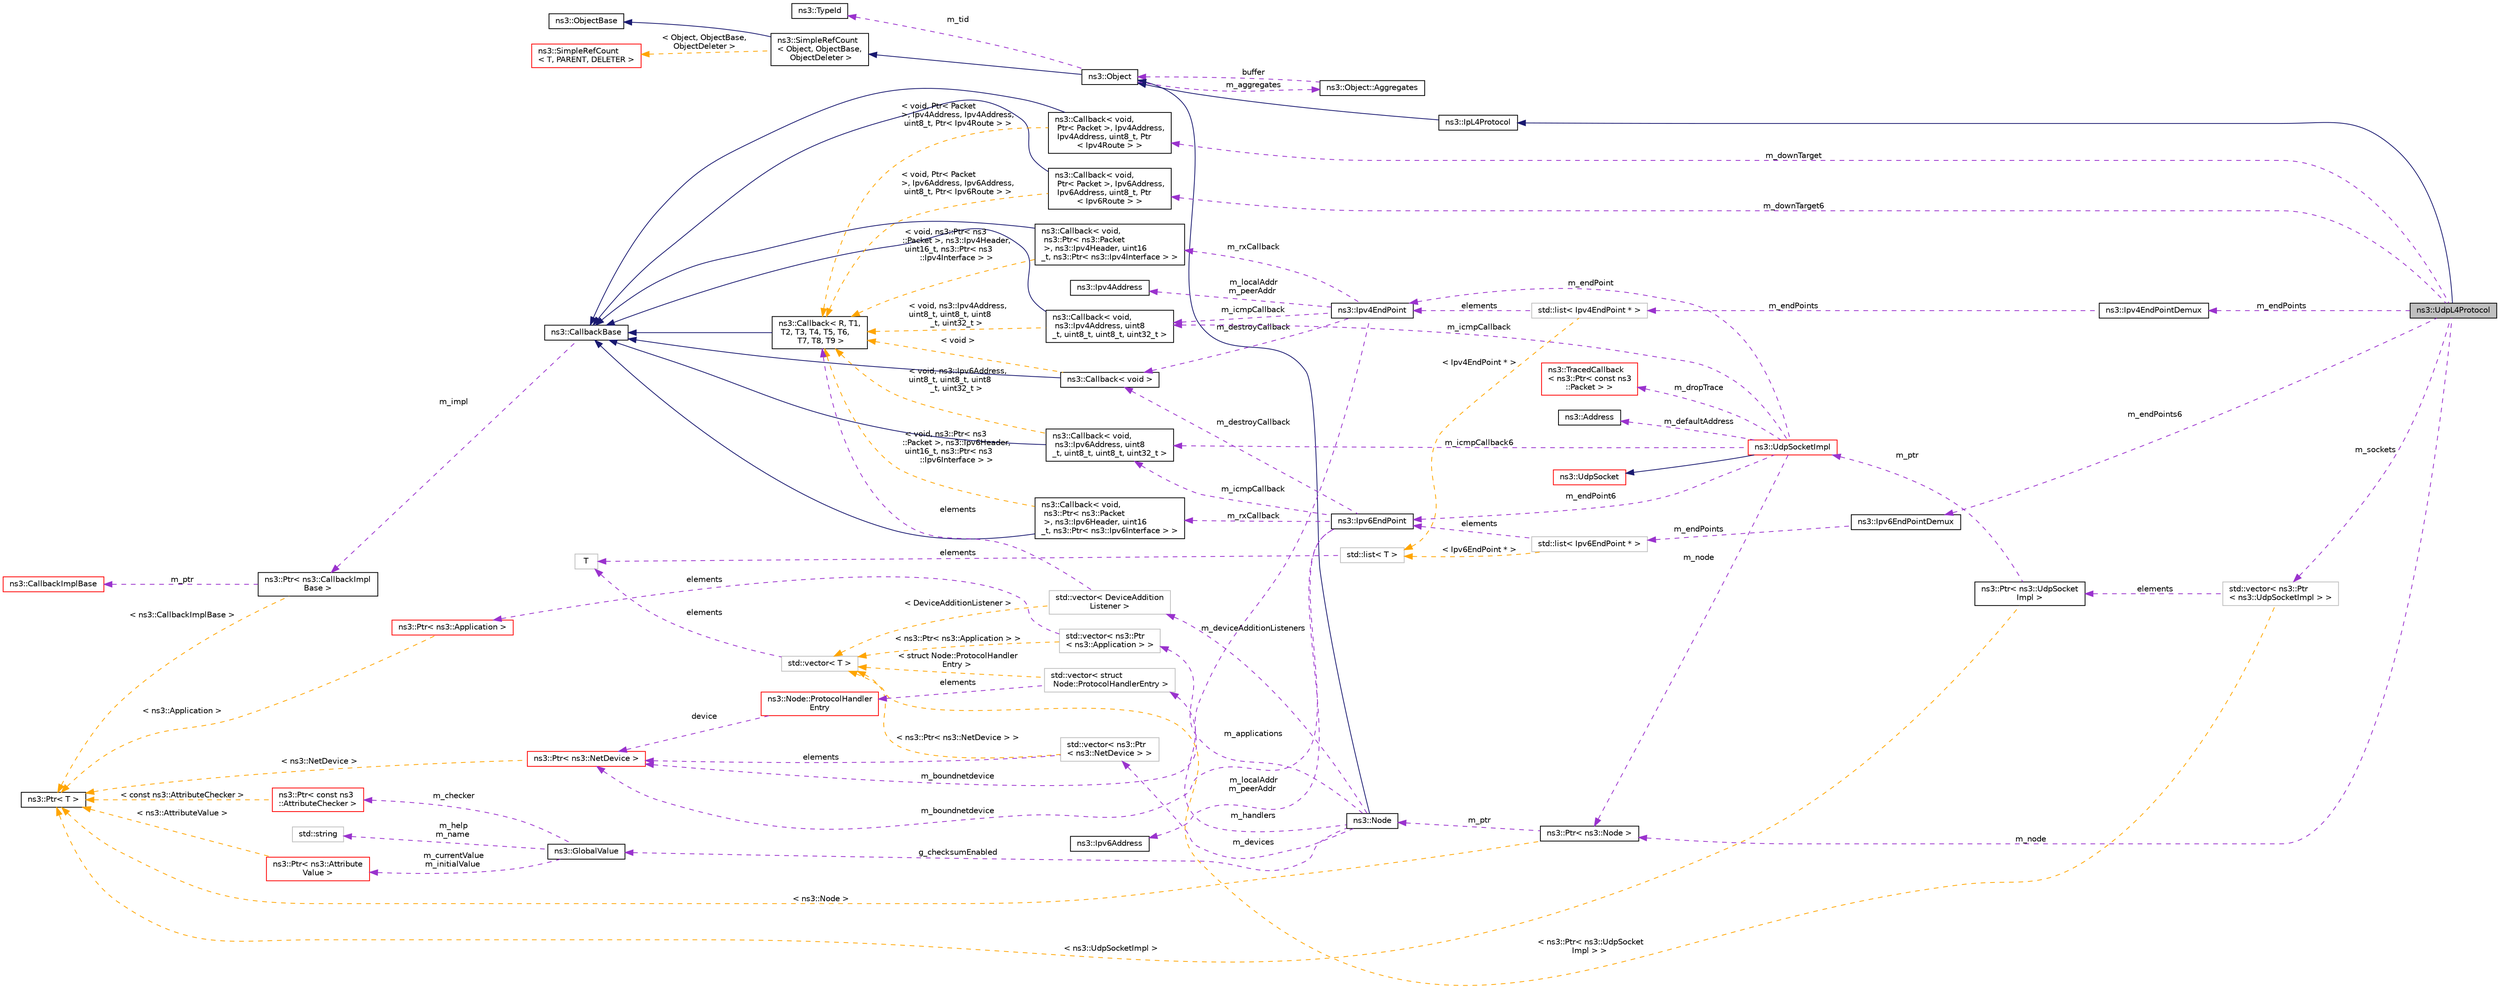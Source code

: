 digraph "ns3::UdpL4Protocol"
{
 // LATEX_PDF_SIZE
  edge [fontname="Helvetica",fontsize="10",labelfontname="Helvetica",labelfontsize="10"];
  node [fontname="Helvetica",fontsize="10",shape=record];
  rankdir="LR";
  Node1 [label="ns3::UdpL4Protocol",height=0.2,width=0.4,color="black", fillcolor="grey75", style="filled", fontcolor="black",tooltip="Implementation of the UDP protocol."];
  Node2 -> Node1 [dir="back",color="midnightblue",fontsize="10",style="solid",fontname="Helvetica"];
  Node2 [label="ns3::IpL4Protocol",height=0.2,width=0.4,color="black", fillcolor="white", style="filled",URL="$classns3_1_1_ip_l4_protocol.html",tooltip="L4 Protocol abstract base class."];
  Node3 -> Node2 [dir="back",color="midnightblue",fontsize="10",style="solid",fontname="Helvetica"];
  Node3 [label="ns3::Object",height=0.2,width=0.4,color="black", fillcolor="white", style="filled",URL="$classns3_1_1_object.html",tooltip="A base class which provides memory management and object aggregation."];
  Node4 -> Node3 [dir="back",color="midnightblue",fontsize="10",style="solid",fontname="Helvetica"];
  Node4 [label="ns3::SimpleRefCount\l\< Object, ObjectBase,\l ObjectDeleter \>",height=0.2,width=0.4,color="black", fillcolor="white", style="filled",URL="$classns3_1_1_simple_ref_count.html",tooltip=" "];
  Node5 -> Node4 [dir="back",color="midnightblue",fontsize="10",style="solid",fontname="Helvetica"];
  Node5 [label="ns3::ObjectBase",height=0.2,width=0.4,color="black", fillcolor="white", style="filled",URL="$classns3_1_1_object_base.html",tooltip="Anchor the ns-3 type and attribute system."];
  Node6 -> Node4 [dir="back",color="orange",fontsize="10",style="dashed",label=" \< Object, ObjectBase,\l ObjectDeleter \>" ,fontname="Helvetica"];
  Node6 [label="ns3::SimpleRefCount\l\< T, PARENT, DELETER \>",height=0.2,width=0.4,color="red", fillcolor="white", style="filled",URL="$classns3_1_1_simple_ref_count.html",tooltip="A template-based reference counting class."];
  Node8 -> Node3 [dir="back",color="darkorchid3",fontsize="10",style="dashed",label=" m_tid" ,fontname="Helvetica"];
  Node8 [label="ns3::TypeId",height=0.2,width=0.4,color="black", fillcolor="white", style="filled",URL="$classns3_1_1_type_id.html",tooltip="a unique identifier for an interface."];
  Node9 -> Node3 [dir="back",color="darkorchid3",fontsize="10",style="dashed",label=" m_aggregates" ,fontname="Helvetica"];
  Node9 [label="ns3::Object::Aggregates",height=0.2,width=0.4,color="black", fillcolor="white", style="filled",URL="$structns3_1_1_object_1_1_aggregates.html",tooltip="The list of Objects aggregated to this one."];
  Node3 -> Node9 [dir="back",color="darkorchid3",fontsize="10",style="dashed",label=" buffer" ,fontname="Helvetica"];
  Node10 -> Node1 [dir="back",color="darkorchid3",fontsize="10",style="dashed",label=" m_endPoints6" ,fontname="Helvetica"];
  Node10 [label="ns3::Ipv6EndPointDemux",height=0.2,width=0.4,color="black", fillcolor="white", style="filled",URL="$classns3_1_1_ipv6_end_point_demux.html",tooltip="Demultiplexer for end points."];
  Node11 -> Node10 [dir="back",color="darkorchid3",fontsize="10",style="dashed",label=" m_endPoints" ,fontname="Helvetica"];
  Node11 [label="std::list\< Ipv6EndPoint * \>",height=0.2,width=0.4,color="grey75", fillcolor="white", style="filled",tooltip=" "];
  Node12 -> Node11 [dir="back",color="darkorchid3",fontsize="10",style="dashed",label=" elements" ,fontname="Helvetica"];
  Node12 [label="ns3::Ipv6EndPoint",height=0.2,width=0.4,color="black", fillcolor="white", style="filled",URL="$classns3_1_1_ipv6_end_point.html",tooltip="A representation of an IPv6 endpoint/connection."];
  Node13 -> Node12 [dir="back",color="darkorchid3",fontsize="10",style="dashed",label=" m_rxCallback" ,fontname="Helvetica"];
  Node13 [label="ns3::Callback\< void,\l ns3::Ptr\< ns3::Packet\l \>, ns3::Ipv6Header, uint16\l_t, ns3::Ptr\< ns3::Ipv6Interface \> \>",height=0.2,width=0.4,color="black", fillcolor="white", style="filled",URL="$classns3_1_1_callback.html",tooltip=" "];
  Node14 -> Node13 [dir="back",color="midnightblue",fontsize="10",style="solid",fontname="Helvetica"];
  Node14 [label="ns3::CallbackBase",height=0.2,width=0.4,color="black", fillcolor="white", style="filled",URL="$classns3_1_1_callback_base.html",tooltip="Base class for Callback class."];
  Node15 -> Node14 [dir="back",color="darkorchid3",fontsize="10",style="dashed",label=" m_impl" ,fontname="Helvetica"];
  Node15 [label="ns3::Ptr\< ns3::CallbackImpl\lBase \>",height=0.2,width=0.4,color="black", fillcolor="white", style="filled",URL="$classns3_1_1_ptr.html",tooltip=" "];
  Node16 -> Node15 [dir="back",color="darkorchid3",fontsize="10",style="dashed",label=" m_ptr" ,fontname="Helvetica"];
  Node16 [label="ns3::CallbackImplBase",height=0.2,width=0.4,color="red", fillcolor="white", style="filled",URL="$classns3_1_1_callback_impl_base.html",tooltip="Abstract base class for CallbackImpl Provides reference counting and equality test."];
  Node18 -> Node15 [dir="back",color="orange",fontsize="10",style="dashed",label=" \< ns3::CallbackImplBase \>" ,fontname="Helvetica"];
  Node18 [label="ns3::Ptr\< T \>",height=0.2,width=0.4,color="black", fillcolor="white", style="filled",URL="$classns3_1_1_ptr.html",tooltip="Smart pointer class similar to boost::intrusive_ptr."];
  Node19 -> Node13 [dir="back",color="orange",fontsize="10",style="dashed",label=" \< void, ns3::Ptr\< ns3\l::Packet \>, ns3::Ipv6Header,\l uint16_t, ns3::Ptr\< ns3\l::Ipv6Interface \> \>" ,fontname="Helvetica"];
  Node19 [label="ns3::Callback\< R, T1,\l T2, T3, T4, T5, T6,\l T7, T8, T9 \>",height=0.2,width=0.4,color="black", fillcolor="white", style="filled",URL="$classns3_1_1_callback.html",tooltip="Callback template class."];
  Node14 -> Node19 [dir="back",color="midnightblue",fontsize="10",style="solid",fontname="Helvetica"];
  Node20 -> Node12 [dir="back",color="darkorchid3",fontsize="10",style="dashed",label=" m_boundnetdevice" ,fontname="Helvetica"];
  Node20 [label="ns3::Ptr\< ns3::NetDevice \>",height=0.2,width=0.4,color="red", fillcolor="white", style="filled",URL="$classns3_1_1_ptr.html",tooltip=" "];
  Node18 -> Node20 [dir="back",color="orange",fontsize="10",style="dashed",label=" \< ns3::NetDevice \>" ,fontname="Helvetica"];
  Node22 -> Node12 [dir="back",color="darkorchid3",fontsize="10",style="dashed",label=" m_localAddr\nm_peerAddr" ,fontname="Helvetica"];
  Node22 [label="ns3::Ipv6Address",height=0.2,width=0.4,color="black", fillcolor="white", style="filled",URL="$classns3_1_1_ipv6_address.html",tooltip="Describes an IPv6 address."];
  Node23 -> Node12 [dir="back",color="darkorchid3",fontsize="10",style="dashed",label=" m_destroyCallback" ,fontname="Helvetica"];
  Node23 [label="ns3::Callback\< void \>",height=0.2,width=0.4,color="black", fillcolor="white", style="filled",URL="$classns3_1_1_callback.html",tooltip=" "];
  Node14 -> Node23 [dir="back",color="midnightblue",fontsize="10",style="solid",fontname="Helvetica"];
  Node19 -> Node23 [dir="back",color="orange",fontsize="10",style="dashed",label=" \< void \>" ,fontname="Helvetica"];
  Node24 -> Node12 [dir="back",color="darkorchid3",fontsize="10",style="dashed",label=" m_icmpCallback" ,fontname="Helvetica"];
  Node24 [label="ns3::Callback\< void,\l ns3::Ipv6Address, uint8\l_t, uint8_t, uint8_t, uint32_t \>",height=0.2,width=0.4,color="black", fillcolor="white", style="filled",URL="$classns3_1_1_callback.html",tooltip=" "];
  Node14 -> Node24 [dir="back",color="midnightblue",fontsize="10",style="solid",fontname="Helvetica"];
  Node19 -> Node24 [dir="back",color="orange",fontsize="10",style="dashed",label=" \< void, ns3::Ipv6Address,\l uint8_t, uint8_t, uint8\l_t, uint32_t \>" ,fontname="Helvetica"];
  Node25 -> Node11 [dir="back",color="orange",fontsize="10",style="dashed",label=" \< Ipv6EndPoint * \>" ,fontname="Helvetica"];
  Node25 [label="std::list\< T \>",height=0.2,width=0.4,color="grey75", fillcolor="white", style="filled",tooltip=" "];
  Node26 -> Node25 [dir="back",color="darkorchid3",fontsize="10",style="dashed",label=" elements" ,fontname="Helvetica"];
  Node26 [label="T",height=0.2,width=0.4,color="grey75", fillcolor="white", style="filled",tooltip=" "];
  Node27 -> Node1 [dir="back",color="darkorchid3",fontsize="10",style="dashed",label=" m_downTarget6" ,fontname="Helvetica"];
  Node27 [label="ns3::Callback\< void,\l Ptr\< Packet \>, Ipv6Address,\l Ipv6Address, uint8_t, Ptr\l\< Ipv6Route \> \>",height=0.2,width=0.4,color="black", fillcolor="white", style="filled",URL="$classns3_1_1_callback.html",tooltip=" "];
  Node14 -> Node27 [dir="back",color="midnightblue",fontsize="10",style="solid",fontname="Helvetica"];
  Node19 -> Node27 [dir="back",color="orange",fontsize="10",style="dashed",label=" \< void, Ptr\< Packet\l \>, Ipv6Address, Ipv6Address,\l uint8_t, Ptr\< Ipv6Route \> \>" ,fontname="Helvetica"];
  Node28 -> Node1 [dir="back",color="darkorchid3",fontsize="10",style="dashed",label=" m_node" ,fontname="Helvetica"];
  Node28 [label="ns3::Ptr\< ns3::Node \>",height=0.2,width=0.4,color="black", fillcolor="white", style="filled",URL="$classns3_1_1_ptr.html",tooltip=" "];
  Node29 -> Node28 [dir="back",color="darkorchid3",fontsize="10",style="dashed",label=" m_ptr" ,fontname="Helvetica"];
  Node29 [label="ns3::Node",height=0.2,width=0.4,color="black", fillcolor="white", style="filled",URL="$classns3_1_1_node.html",tooltip="A network Node."];
  Node3 -> Node29 [dir="back",color="midnightblue",fontsize="10",style="solid",fontname="Helvetica"];
  Node30 -> Node29 [dir="back",color="darkorchid3",fontsize="10",style="dashed",label=" m_applications" ,fontname="Helvetica"];
  Node30 [label="std::vector\< ns3::Ptr\l\< ns3::Application \> \>",height=0.2,width=0.4,color="grey75", fillcolor="white", style="filled",tooltip=" "];
  Node31 -> Node30 [dir="back",color="darkorchid3",fontsize="10",style="dashed",label=" elements" ,fontname="Helvetica"];
  Node31 [label="ns3::Ptr\< ns3::Application \>",height=0.2,width=0.4,color="red", fillcolor="white", style="filled",URL="$classns3_1_1_ptr.html",tooltip=" "];
  Node18 -> Node31 [dir="back",color="orange",fontsize="10",style="dashed",label=" \< ns3::Application \>" ,fontname="Helvetica"];
  Node40 -> Node30 [dir="back",color="orange",fontsize="10",style="dashed",label=" \< ns3::Ptr\< ns3::Application \> \>" ,fontname="Helvetica"];
  Node40 [label="std::vector\< T \>",height=0.2,width=0.4,color="grey75", fillcolor="white", style="filled",tooltip=" "];
  Node26 -> Node40 [dir="back",color="darkorchid3",fontsize="10",style="dashed",label=" elements" ,fontname="Helvetica"];
  Node41 -> Node29 [dir="back",color="darkorchid3",fontsize="10",style="dashed",label=" m_devices" ,fontname="Helvetica"];
  Node41 [label="std::vector\< ns3::Ptr\l\< ns3::NetDevice \> \>",height=0.2,width=0.4,color="grey75", fillcolor="white", style="filled",tooltip=" "];
  Node20 -> Node41 [dir="back",color="darkorchid3",fontsize="10",style="dashed",label=" elements" ,fontname="Helvetica"];
  Node40 -> Node41 [dir="back",color="orange",fontsize="10",style="dashed",label=" \< ns3::Ptr\< ns3::NetDevice \> \>" ,fontname="Helvetica"];
  Node42 -> Node29 [dir="back",color="darkorchid3",fontsize="10",style="dashed",label=" g_checksumEnabled" ,fontname="Helvetica"];
  Node42 [label="ns3::GlobalValue",height=0.2,width=0.4,color="black", fillcolor="white", style="filled",URL="$classns3_1_1_global_value.html",tooltip="Hold a so-called 'global value'."];
  Node43 -> Node42 [dir="back",color="darkorchid3",fontsize="10",style="dashed",label=" m_currentValue\nm_initialValue" ,fontname="Helvetica"];
  Node43 [label="ns3::Ptr\< ns3::Attribute\lValue \>",height=0.2,width=0.4,color="red", fillcolor="white", style="filled",URL="$classns3_1_1_ptr.html",tooltip=" "];
  Node18 -> Node43 [dir="back",color="orange",fontsize="10",style="dashed",label=" \< ns3::AttributeValue \>" ,fontname="Helvetica"];
  Node46 -> Node42 [dir="back",color="darkorchid3",fontsize="10",style="dashed",label=" m_help\nm_name" ,fontname="Helvetica"];
  Node46 [label="std::string",height=0.2,width=0.4,color="grey75", fillcolor="white", style="filled",tooltip=" "];
  Node48 -> Node42 [dir="back",color="darkorchid3",fontsize="10",style="dashed",label=" m_checker" ,fontname="Helvetica"];
  Node48 [label="ns3::Ptr\< const ns3\l::AttributeChecker \>",height=0.2,width=0.4,color="red", fillcolor="white", style="filled",URL="$classns3_1_1_ptr.html",tooltip=" "];
  Node18 -> Node48 [dir="back",color="orange",fontsize="10",style="dashed",label=" \< const ns3::AttributeChecker \>" ,fontname="Helvetica"];
  Node51 -> Node29 [dir="back",color="darkorchid3",fontsize="10",style="dashed",label=" m_handlers" ,fontname="Helvetica"];
  Node51 [label="std::vector\< struct\l Node::ProtocolHandlerEntry \>",height=0.2,width=0.4,color="grey75", fillcolor="white", style="filled",tooltip=" "];
  Node52 -> Node51 [dir="back",color="darkorchid3",fontsize="10",style="dashed",label=" elements" ,fontname="Helvetica"];
  Node52 [label="ns3::Node::ProtocolHandler\lEntry",height=0.2,width=0.4,color="red", fillcolor="white", style="filled",URL="$structns3_1_1_node_1_1_protocol_handler_entry.html",tooltip="Protocol handler entry."];
  Node20 -> Node52 [dir="back",color="darkorchid3",fontsize="10",style="dashed",label=" device" ,fontname="Helvetica"];
  Node40 -> Node51 [dir="back",color="orange",fontsize="10",style="dashed",label=" \< struct Node::ProtocolHandler\lEntry \>" ,fontname="Helvetica"];
  Node54 -> Node29 [dir="back",color="darkorchid3",fontsize="10",style="dashed",label=" m_deviceAdditionListeners" ,fontname="Helvetica"];
  Node54 [label="std::vector\< DeviceAddition\lListener \>",height=0.2,width=0.4,color="grey75", fillcolor="white", style="filled",tooltip=" "];
  Node19 -> Node54 [dir="back",color="darkorchid3",fontsize="10",style="dashed",label=" elements" ,fontname="Helvetica"];
  Node40 -> Node54 [dir="back",color="orange",fontsize="10",style="dashed",label=" \< DeviceAdditionListener \>" ,fontname="Helvetica"];
  Node18 -> Node28 [dir="back",color="orange",fontsize="10",style="dashed",label=" \< ns3::Node \>" ,fontname="Helvetica"];
  Node55 -> Node1 [dir="back",color="darkorchid3",fontsize="10",style="dashed",label=" m_downTarget" ,fontname="Helvetica"];
  Node55 [label="ns3::Callback\< void,\l Ptr\< Packet \>, Ipv4Address,\l Ipv4Address, uint8_t, Ptr\l\< Ipv4Route \> \>",height=0.2,width=0.4,color="black", fillcolor="white", style="filled",URL="$classns3_1_1_callback.html",tooltip=" "];
  Node14 -> Node55 [dir="back",color="midnightblue",fontsize="10",style="solid",fontname="Helvetica"];
  Node19 -> Node55 [dir="back",color="orange",fontsize="10",style="dashed",label=" \< void, Ptr\< Packet\l \>, Ipv4Address, Ipv4Address,\l uint8_t, Ptr\< Ipv4Route \> \>" ,fontname="Helvetica"];
  Node56 -> Node1 [dir="back",color="darkorchid3",fontsize="10",style="dashed",label=" m_endPoints" ,fontname="Helvetica"];
  Node56 [label="ns3::Ipv4EndPointDemux",height=0.2,width=0.4,color="black", fillcolor="white", style="filled",URL="$classns3_1_1_ipv4_end_point_demux.html",tooltip="Demultiplexes packets to various transport layer endpoints."];
  Node57 -> Node56 [dir="back",color="darkorchid3",fontsize="10",style="dashed",label=" m_endPoints" ,fontname="Helvetica"];
  Node57 [label="std::list\< Ipv4EndPoint * \>",height=0.2,width=0.4,color="grey75", fillcolor="white", style="filled",tooltip=" "];
  Node58 -> Node57 [dir="back",color="darkorchid3",fontsize="10",style="dashed",label=" elements" ,fontname="Helvetica"];
  Node58 [label="ns3::Ipv4EndPoint",height=0.2,width=0.4,color="black", fillcolor="white", style="filled",URL="$classns3_1_1_ipv4_end_point.html",tooltip="A representation of an internet endpoint/connection."];
  Node59 -> Node58 [dir="back",color="darkorchid3",fontsize="10",style="dashed",label=" m_icmpCallback" ,fontname="Helvetica"];
  Node59 [label="ns3::Callback\< void,\l ns3::Ipv4Address, uint8\l_t, uint8_t, uint8_t, uint32_t \>",height=0.2,width=0.4,color="black", fillcolor="white", style="filled",URL="$classns3_1_1_callback.html",tooltip=" "];
  Node14 -> Node59 [dir="back",color="midnightblue",fontsize="10",style="solid",fontname="Helvetica"];
  Node19 -> Node59 [dir="back",color="orange",fontsize="10",style="dashed",label=" \< void, ns3::Ipv4Address,\l uint8_t, uint8_t, uint8\l_t, uint32_t \>" ,fontname="Helvetica"];
  Node60 -> Node58 [dir="back",color="darkorchid3",fontsize="10",style="dashed",label=" m_rxCallback" ,fontname="Helvetica"];
  Node60 [label="ns3::Callback\< void,\l ns3::Ptr\< ns3::Packet\l \>, ns3::Ipv4Header, uint16\l_t, ns3::Ptr\< ns3::Ipv4Interface \> \>",height=0.2,width=0.4,color="black", fillcolor="white", style="filled",URL="$classns3_1_1_callback.html",tooltip=" "];
  Node14 -> Node60 [dir="back",color="midnightblue",fontsize="10",style="solid",fontname="Helvetica"];
  Node19 -> Node60 [dir="back",color="orange",fontsize="10",style="dashed",label=" \< void, ns3::Ptr\< ns3\l::Packet \>, ns3::Ipv4Header,\l uint16_t, ns3::Ptr\< ns3\l::Ipv4Interface \> \>" ,fontname="Helvetica"];
  Node20 -> Node58 [dir="back",color="darkorchid3",fontsize="10",style="dashed",label=" m_boundnetdevice" ,fontname="Helvetica"];
  Node23 -> Node58 [dir="back",color="darkorchid3",fontsize="10",style="dashed",label=" m_destroyCallback" ,fontname="Helvetica"];
  Node61 -> Node58 [dir="back",color="darkorchid3",fontsize="10",style="dashed",label=" m_localAddr\nm_peerAddr" ,fontname="Helvetica"];
  Node61 [label="ns3::Ipv4Address",height=0.2,width=0.4,color="black", fillcolor="white", style="filled",URL="$classns3_1_1_ipv4_address.html",tooltip="Ipv4 addresses are stored in host order in this class."];
  Node25 -> Node57 [dir="back",color="orange",fontsize="10",style="dashed",label=" \< Ipv4EndPoint * \>" ,fontname="Helvetica"];
  Node62 -> Node1 [dir="back",color="darkorchid3",fontsize="10",style="dashed",label=" m_sockets" ,fontname="Helvetica"];
  Node62 [label="std::vector\< ns3::Ptr\l\< ns3::UdpSocketImpl \> \>",height=0.2,width=0.4,color="grey75", fillcolor="white", style="filled",tooltip=" "];
  Node63 -> Node62 [dir="back",color="darkorchid3",fontsize="10",style="dashed",label=" elements" ,fontname="Helvetica"];
  Node63 [label="ns3::Ptr\< ns3::UdpSocket\lImpl \>",height=0.2,width=0.4,color="black", fillcolor="white", style="filled",URL="$classns3_1_1_ptr.html",tooltip=" "];
  Node64 -> Node63 [dir="back",color="darkorchid3",fontsize="10",style="dashed",label=" m_ptr" ,fontname="Helvetica"];
  Node64 [label="ns3::UdpSocketImpl",height=0.2,width=0.4,color="red", fillcolor="white", style="filled",URL="$classns3_1_1_udp_socket_impl.html",tooltip="A sockets interface to UDP."];
  Node65 -> Node64 [dir="back",color="midnightblue",fontsize="10",style="solid",fontname="Helvetica"];
  Node65 [label="ns3::UdpSocket",height=0.2,width=0.4,color="red", fillcolor="white", style="filled",URL="$classns3_1_1_udp_socket.html",tooltip="(abstract) base class of all UdpSockets"];
  Node71 -> Node64 [dir="back",color="darkorchid3",fontsize="10",style="dashed",label=" m_dropTrace" ,fontname="Helvetica"];
  Node71 [label="ns3::TracedCallback\l\< ns3::Ptr\< const ns3\l::Packet \> \>",height=0.2,width=0.4,color="red", fillcolor="white", style="filled",URL="$classns3_1_1_traced_callback.html",tooltip=" "];
  Node59 -> Node64 [dir="back",color="darkorchid3",fontsize="10",style="dashed",label=" m_icmpCallback" ,fontname="Helvetica"];
  Node75 -> Node64 [dir="back",color="darkorchid3",fontsize="10",style="dashed",label=" m_defaultAddress" ,fontname="Helvetica"];
  Node75 [label="ns3::Address",height=0.2,width=0.4,color="black", fillcolor="white", style="filled",URL="$classns3_1_1_address.html",tooltip="a polymophic address class"];
  Node28 -> Node64 [dir="back",color="darkorchid3",fontsize="10",style="dashed",label=" m_node" ,fontname="Helvetica"];
  Node58 -> Node64 [dir="back",color="darkorchid3",fontsize="10",style="dashed",label=" m_endPoint" ,fontname="Helvetica"];
  Node24 -> Node64 [dir="back",color="darkorchid3",fontsize="10",style="dashed",label=" m_icmpCallback6" ,fontname="Helvetica"];
  Node12 -> Node64 [dir="back",color="darkorchid3",fontsize="10",style="dashed",label=" m_endPoint6" ,fontname="Helvetica"];
  Node18 -> Node63 [dir="back",color="orange",fontsize="10",style="dashed",label=" \< ns3::UdpSocketImpl \>" ,fontname="Helvetica"];
  Node40 -> Node62 [dir="back",color="orange",fontsize="10",style="dashed",label=" \< ns3::Ptr\< ns3::UdpSocket\lImpl \> \>" ,fontname="Helvetica"];
}
